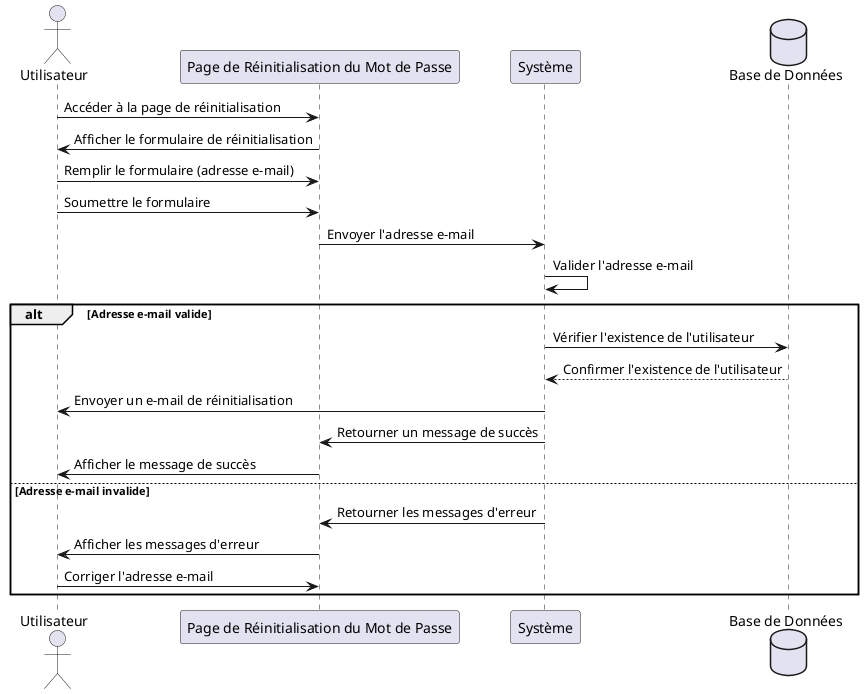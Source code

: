 @startuml
actor Utilisateur
participant "Page de Connexion" as Page
participant Système
database "Base de Données" as BD

Utilisateur -> Page : Accéder à la page de connexion
Page -> Utilisateur : Afficher le formulaire de connexion
Utilisateur -> Page : Remplir le formulaire (identifiant et mot de passe)
Utilisateur -> Page : Soumettre le formulaire
Page -> Système : Envoyer les données de connexion
Système -> Système : Valider les données

alt Données valides
    Système -> BD : Vérifier les informations d'identification
    BD --> Système : Confirmer l'identité de l'utilisateur
    Système -> Utilisateur : Créer une session authentifiée
    Système -> Page : Retourner le message de succès
    Page -> Utilisateur : Afficher la page d'accueil personnalisée
else Données invalides
    Système -> Page : Retourner les messages d'erreur
    Page -> Utilisateur : Afficher les messages d'erreur
    Utilisateur -> Page : Corriger les informations
end
@startuml











@startuml
actor Utilisateur
participant "Page d'Inscription" as Page
participant Système
database "Base de Données" as BD

Utilisateur -> Page : Accéder à la page d'inscription
Page -> Utilisateur : Afficher le formulaire d'inscription
Utilisateur -> Page : Remplir le formulaire
Utilisateur -> Page : Soumettre le formulaire
Page -> Système : Envoyer les données du formulaire
Système -> Système : Valider les données

alt Données valides
    Système -> BD : Créer un nouveau compte utilisateur
    BD --> Système : Confirmer la création du compte
    Système -> Utilisateur : Envoyer un e-mail de confirmation
    Système -> Page : Retourner un message de succès
    Page -> Utilisateur : Afficher le message de succès
else Données invalides
    Système -> Page : Retourner les messages d'erreur
    Page -> Utilisateur : Afficher les messages d'erreur
    Utilisateur -> Page : Corriger les informations
end
@startuml







@startuml
actor Utilisateur
participant "Page de Réinitialisation du Mot de Passe" as Page
participant Système
database "Base de Données" as BD

Utilisateur -> Page : Accéder à la page de réinitialisation
Page -> Utilisateur : Afficher le formulaire de réinitialisation
Utilisateur -> Page : Remplir le formulaire (adresse e-mail)
Utilisateur -> Page : Soumettre le formulaire
Page -> Système : Envoyer l'adresse e-mail
Système -> Système : Valider l'adresse e-mail

alt Adresse e-mail valide
    Système -> BD : Vérifier l'existence de l'utilisateur
    BD --> Système : Confirmer l'existence de l'utilisateur
    Système -> Utilisateur : Envoyer un e-mail de réinitialisation
    Système -> Page : Retourner un message de succès
    Page -> Utilisateur : Afficher le message de succès
else Adresse e-mail invalide
    Système -> Page : Retourner les messages d'erreur
    Page -> Utilisateur : Afficher les messages d'erreur
    Utilisateur -> Page : Corriger l'adresse e-mail
end
@enduml







@startuml
actor Entreprise
participant "Page de Création de Stage" as Page
participant Système
database "Base de Données" as BD

Entreprise -> Page : Accéder à la page de création de stage
Page -> Entreprise : Afficher le formulaire de création de stage
Entreprise -> Page : Remplir le formulaire (détails du stage)
Entreprise -> Page : Soumettre le formulaire
Page -> Système : Envoyer les données du formulaire
Système -> Système : Valider les données

alt Données valides
    Système -> BD : Enregistrer les informations du stage
    BD --> Système : Confirmer la création du stage
    Système -> Entreprise : Envoyer une confirmation de la création du stage
    Système -> Page : Retourner un message de succès
    Page -> Entreprise : Afficher le message de succès
else Données invalides
    Système -> Page : Retourner les messages d'erreur
    Page -> Entreprise : Afficher les messages d'erreur
    Entreprise -> Page : Corriger les informations du stage
end
@enduml







@startuml
actor Étudiant
participant "Page de Recherche de Stages" as Page
participant Système
database "Base de Données" as BD

Étudiant -> Page : Accéder à la page de recherche de stages
Page -> Étudiant : Afficher le formulaire de recherche
Étudiant -> Page : Entrer des mots-clés, critères de tri et filtres
Étudiant -> Page : Soumettre le formulaire de recherche
Page -> Système : Envoyer les critères de recherche
Système -> BD : Rechercher les stages correspondants
BD --> Système : Retourner les résultats de la recherche
Système -> Page : Envoyer les résultats triés et filtrés
Page -> Étudiant : Afficher la liste des stages

Étudiant -> Page : Sélectionner un stage
Page -> Étudiant : Afficher les détails du stage
Étudiant -> Page : Cliquer sur "Postuler"
Page -> Système : Envoyer la candidature

alt Candidature déjà existante
    Système -> BD : Vérifier si l'étudiant a déjà postulé
    BD --> Système : Confirmer que l'étudiant a déjà postulé
    Système -> Page : Retourner un message d'erreur
    Page -> Étudiant : Afficher un message d'erreur ("Vous avez déjà postulé à cette offre")
else Nouvelle candidature
    Système -> BD : Enregistrer la candidature
    BD --> Système : Confirmer l'enregistrement
    Système -> Étudiant : Envoyer une confirmation de candidature
    Système -> Page : Retourner un message de succès
    Page -> Étudiant : Afficher le message de succès
end

alt Données invalides
    Système -> Page : Retourner les messages d'erreur (ex. : champ manquant, données incorrectes)
    Page -> Étudiant : Afficher les messages d'erreur
    Étudiant -> Page : Corriger les informations
end
@enduml



@startuml
actor Administrateur
participant "Page de Gestion des Utilisateurs" as Page
participant Système
database "Base de Données" as BD

== Gestion des Utilisateurs ==
Administrateur -> Page : Accéder à la page de gestion des utilisateurs
Page -> Administrateur : Afficher la liste des utilisateurs

alt Ajouter un utilisateur manuellement
    Administrateur -> Page : Cliquer sur "Ajouter un utilisateur"
    Page -> Administrateur : Afficher le formulaire d'ajout
    Administrateur -> Page : Remplir et soumettre le formulaire
    Page -> Système : Envoyer les données du nouvel utilisateur
    Système -> BD : Enregistrer les données de l'utilisateur
    BD --> Système : Confirmer l'ajout
    Système -> Page : Retourner un message de succès
    Page -> Administrateur : Afficher le message de succès
end

alt Ajouter des utilisateurs via un fichier Excel
    Administrateur -> Page : Cliquer sur "Importer depuis Excel"
    Page -> Administrateur : Charger le fichier Excel
    Page -> Système : Envoyer le fichier pour traitement
    Système -> Système : Analyser les données du fichier Excel
    alt Données valides
        Système -> BD : Enregistrer les utilisateurs dans la base de données
        BD --> Système : Confirmer l'ajout
        Système -> Page : Retourner un message de succès
        Page -> Administrateur : Afficher le message de succès
    else Données invalides
        Système -> Page : Retourner les erreurs de validation
        Page -> Administrateur : Afficher les messages d'erreur
    end
end

== Modifier ou Supprimer un Utilisateur ==
alt Modifier un utilisateur
    Administrateur -> Page : Sélectionner un utilisateur
    Page -> Administrateur : Afficher les détails de l'utilisateur
    Administrateur -> Page : Modifier les informations (incluant le rôle)
    Page -> Système : Envoyer les modifications
    Système -> BD : Mettre à jour les informations de l'utilisateur
    BD --> Système : Confirmer la mise à jour
    Système -> Page : Retourner un message de succès
    Page -> Administrateur : Afficher le message de succès
end

alt Supprimer un utilisateur
    Administrateur -> Page : Sélectionner un utilisateur à supprimer
    Page -> Système : Envoyer la demande de suppression
    Système -> BD : Supprimer l'utilisateur de la base de données
    BD --> Système : Confirmer la suppression
    Système -> Page : Retourner un message de succès
    Page -> Administrateur : Afficher le message de succès
end
@enduml



@startuml
actor Enseignant
participant "Page de Planification des Soutenances" as Page
participant Système
database "Base de Données" as BD

Enseignant -> Page : Accéder à la page de planification des soutenances
Page -> Enseignant : Afficher la liste des soutenances à planifier

alt Ajouter une nouvelle soutenance
    Enseignant -> Page : Cliquer sur "Ajouter une soutenance"
    Page -> Enseignant : Afficher le formulaire de planification
    Enseignant -> Page : Remplir et soumettre le formulaire (date, heure, salle, étudiant, jury)
    Page -> Système : Envoyer les détails de la soutenance
    Système -> Système : Vérifier la disponibilité (date, salle, jury)

    alt Conflit de date ou de salle
        Système -> Page : Retourner un message d'erreur (conflit de date ou de salle)
        Page -> Enseignant : Afficher le message d'erreur
        Enseignant -> Page : Corriger les informations
    else Jury indisponible
        Système -> Page : Retourner un message d'erreur (jury indisponible)
        Page -> Enseignant : Afficher le message d'erreur
        Enseignant -> Page : Choisir un autre jury ou modifier la date/heure
    else Aucune erreur
        Système -> BD : Enregistrer les détails de la soutenance
        BD --> Système : Confirmer l'enregistrement
        Système -> Page : Retourner un message de succès
        Page -> Enseignant : Afficher le message de succès
    end
end

alt Modifier une soutenance existante
    Enseignant -> Page : Sélectionner une soutenance à modifier
    Page -> Enseignant : Afficher les détails de la soutenance
    Enseignant -> Page : Modifier les informations (date, heure, salle, jury)
    Page -> Système : Envoyer les modifications
    Système -> Système : Vérifier la disponibilité (date, salle, jury)

    alt Conflit de date ou de salle
        Système -> Page : Retourner un message d'erreur (conflit de date ou de salle)
        Page -> Enseignant : Afficher le message d'erreur
        Enseignant -> Page : Corriger les informations
    else Jury indisponible
        Système -> Page : Retourner un message d'erreur (jury indisponible)
        Page -> Enseignant : Afficher le message d'erreur
        Enseignant -> Page : Choisir un autre jury ou modifier la date/heure
    else Aucune erreur
        Système -> BD : Mettre à jour les détails de la soutenance
        BD --> Système : Confirmer la mise à jour
        Système -> Page : Retourner un message de succès
        Page -> Enseignant : Afficher le message de succès
    end
end

alt Supprimer une soutenance
    Enseignant -> Page : Sélectionner une soutenance à supprimer
    Page -> Système : Envoyer la demande de suppression
    Système -> BD : Supprimer la soutenance de la base de données
    BD --> Système : Confirmer la suppression
    Système -> Page : Retourner un message de succès
    Page -> Enseignant : Afficher le message de succès
end
@enduml



@startuml
actor Entreprise
participant "Page des Candidatures" as Page
participant Système
database "Base de Données" as BD

Entreprise -> Page : Accéder à la page des candidatures
Page -> Entreprise : Afficher la liste des candidatures

alt Consulter une candidature
    Entreprise -> Page : Sélectionner une candidature
    Page -> Système : Envoyer la demande d'affichage des détails
    Système -> BD : Récupérer les détails de la candidature
    BD --> Système : Retourner les détails de la candidature
    Système -> Page : Transmettre les détails
    Page -> Entreprise : Afficher les détails de la candidature
end

alt Changer le statut d'une candidature
    Entreprise -> Page : Sélectionner une candidature à modifier
    Page -> Entreprise : Afficher les options de statut
    Entreprise -> Page : Choisir un nouveau statut
    Page -> Système : Envoyer la demande de mise à jour du statut
    Système -> BD : Mettre à jour le statut de la candidature
    BD --> Système : Confirmer la mise à jour
    Système -> Page : Retourner un message de succès
    Page -> Entreprise : Afficher le message de succès
end

== Gestion des Erreurs ==
alt Statut déjà appliqué
    Système -> Page : Retourner un message d'erreur (statut déjà appliqué)
    Page -> Entreprise : Afficher le message d'erreur
else Problème lors de la mise à jour
    Système -> Page : Retourner un message d'erreur (échec de la mise à jour)
    Page -> Entreprise : Afficher le message d'erreur
end
@enduml

